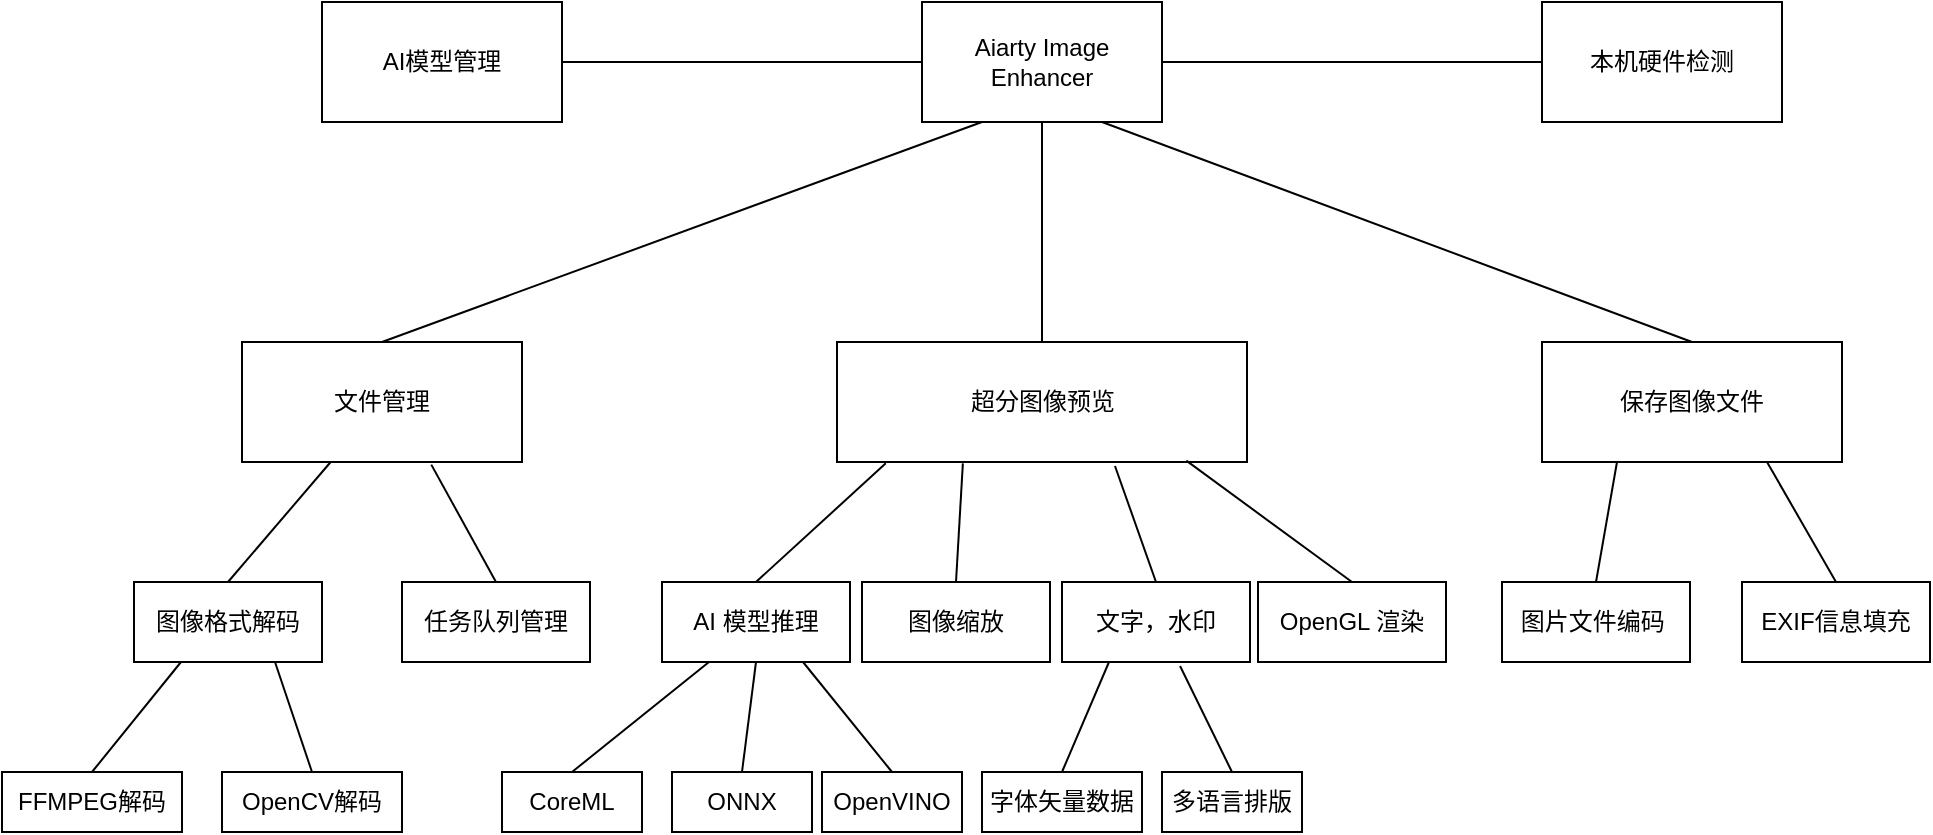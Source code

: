 <mxfile version="24.2.1" type="github">
  <diagram name="Page-1" id="Ds_ucU6s0tbR9N8dVZwT">
    <mxGraphModel dx="2431" dy="1011" grid="1" gridSize="10" guides="1" tooltips="1" connect="1" arrows="1" fold="1" page="1" pageScale="1" pageWidth="1169" pageHeight="827" math="0" shadow="0">
      <root>
        <mxCell id="0" />
        <mxCell id="1" parent="0" />
        <mxCell id="lF61hwMDJYCTeM6wJLnh-2" value="本机硬件检测" style="rounded=0;whiteSpace=wrap;html=1;" vertex="1" parent="1">
          <mxGeometry x="680" y="110" width="120" height="60" as="geometry" />
        </mxCell>
        <mxCell id="lF61hwMDJYCTeM6wJLnh-3" value="文件管理" style="rounded=0;whiteSpace=wrap;html=1;" vertex="1" parent="1">
          <mxGeometry x="30" y="280" width="140" height="60" as="geometry" />
        </mxCell>
        <mxCell id="lF61hwMDJYCTeM6wJLnh-7" value="AI 模型推理" style="rounded=0;whiteSpace=wrap;html=1;" vertex="1" parent="1">
          <mxGeometry x="240" y="400" width="94" height="40" as="geometry" />
        </mxCell>
        <mxCell id="lF61hwMDJYCTeM6wJLnh-9" value="图像缩放" style="rounded=0;whiteSpace=wrap;html=1;" vertex="1" parent="1">
          <mxGeometry x="340" y="400" width="94" height="40" as="geometry" />
        </mxCell>
        <mxCell id="lF61hwMDJYCTeM6wJLnh-10" value="多语言排版" style="rounded=0;whiteSpace=wrap;html=1;" vertex="1" parent="1">
          <mxGeometry x="490" y="495" width="70" height="30" as="geometry" />
        </mxCell>
        <mxCell id="lF61hwMDJYCTeM6wJLnh-12" value="Aiarty Image Enhancer" style="rounded=0;whiteSpace=wrap;html=1;" vertex="1" parent="1">
          <mxGeometry x="370" y="110" width="120" height="60" as="geometry" />
        </mxCell>
        <mxCell id="lF61hwMDJYCTeM6wJLnh-13" value="超分图像预览" style="rounded=0;whiteSpace=wrap;html=1;" vertex="1" parent="1">
          <mxGeometry x="327.5" y="280" width="205" height="60" as="geometry" />
        </mxCell>
        <mxCell id="lF61hwMDJYCTeM6wJLnh-14" value="保存图像文件" style="rounded=0;whiteSpace=wrap;html=1;" vertex="1" parent="1">
          <mxGeometry x="680" y="280" width="150" height="60" as="geometry" />
        </mxCell>
        <mxCell id="lF61hwMDJYCTeM6wJLnh-15" value="图像格式解码" style="rounded=0;whiteSpace=wrap;html=1;" vertex="1" parent="1">
          <mxGeometry x="-24" y="400" width="94" height="40" as="geometry" />
        </mxCell>
        <mxCell id="lF61hwMDJYCTeM6wJLnh-16" value="" style="endArrow=none;html=1;rounded=0;exitX=0.5;exitY=0;exitDx=0;exitDy=0;" edge="1" parent="1" source="lF61hwMDJYCTeM6wJLnh-15" target="lF61hwMDJYCTeM6wJLnh-3">
          <mxGeometry width="50" height="50" relative="1" as="geometry">
            <mxPoint x="150" y="410" as="sourcePoint" />
            <mxPoint x="210" y="340" as="targetPoint" />
          </mxGeometry>
        </mxCell>
        <mxCell id="lF61hwMDJYCTeM6wJLnh-17" value="" style="endArrow=none;html=1;rounded=0;entryX=0.676;entryY=1.022;entryDx=0;entryDy=0;entryPerimeter=0;exitX=0.5;exitY=0;exitDx=0;exitDy=0;" edge="1" parent="1" source="lF61hwMDJYCTeM6wJLnh-18" target="lF61hwMDJYCTeM6wJLnh-3">
          <mxGeometry width="50" height="50" relative="1" as="geometry">
            <mxPoint x="310" y="400" as="sourcePoint" />
            <mxPoint x="250" y="350" as="targetPoint" />
          </mxGeometry>
        </mxCell>
        <mxCell id="lF61hwMDJYCTeM6wJLnh-18" value="任务队列管理" style="rounded=0;whiteSpace=wrap;html=1;" vertex="1" parent="1">
          <mxGeometry x="110" y="400" width="94" height="40" as="geometry" />
        </mxCell>
        <mxCell id="lF61hwMDJYCTeM6wJLnh-19" value="字体矢量数据" style="rounded=0;whiteSpace=wrap;html=1;" vertex="1" parent="1">
          <mxGeometry x="400" y="495" width="80" height="30" as="geometry" />
        </mxCell>
        <mxCell id="lF61hwMDJYCTeM6wJLnh-21" value="" style="endArrow=none;html=1;rounded=0;exitX=0.5;exitY=0;exitDx=0;exitDy=0;entryX=0.25;entryY=1;entryDx=0;entryDy=0;" edge="1" parent="1" source="lF61hwMDJYCTeM6wJLnh-3" target="lF61hwMDJYCTeM6wJLnh-12">
          <mxGeometry width="50" height="50" relative="1" as="geometry">
            <mxPoint x="410" y="240" as="sourcePoint" />
            <mxPoint x="460" y="190" as="targetPoint" />
          </mxGeometry>
        </mxCell>
        <mxCell id="lF61hwMDJYCTeM6wJLnh-22" value="" style="endArrow=none;html=1;rounded=0;entryX=0.5;entryY=1;entryDx=0;entryDy=0;exitX=0.5;exitY=0;exitDx=0;exitDy=0;" edge="1" parent="1" source="lF61hwMDJYCTeM6wJLnh-13" target="lF61hwMDJYCTeM6wJLnh-12">
          <mxGeometry width="50" height="50" relative="1" as="geometry">
            <mxPoint x="540" y="240" as="sourcePoint" />
            <mxPoint x="590" y="190" as="targetPoint" />
          </mxGeometry>
        </mxCell>
        <mxCell id="lF61hwMDJYCTeM6wJLnh-23" value="" style="endArrow=none;html=1;rounded=0;entryX=0.75;entryY=1;entryDx=0;entryDy=0;exitX=0.5;exitY=0;exitDx=0;exitDy=0;" edge="1" parent="1" source="lF61hwMDJYCTeM6wJLnh-14" target="lF61hwMDJYCTeM6wJLnh-12">
          <mxGeometry width="50" height="50" relative="1" as="geometry">
            <mxPoint x="580" y="250" as="sourcePoint" />
            <mxPoint x="630" y="200" as="targetPoint" />
          </mxGeometry>
        </mxCell>
        <mxCell id="lF61hwMDJYCTeM6wJLnh-24" value="" style="endArrow=none;html=1;rounded=0;exitX=1;exitY=0.5;exitDx=0;exitDy=0;entryX=0;entryY=0.5;entryDx=0;entryDy=0;" edge="1" parent="1" source="lF61hwMDJYCTeM6wJLnh-12" target="lF61hwMDJYCTeM6wJLnh-2">
          <mxGeometry width="50" height="50" relative="1" as="geometry">
            <mxPoint x="510" y="90" as="sourcePoint" />
            <mxPoint x="560" y="40" as="targetPoint" />
          </mxGeometry>
        </mxCell>
        <mxCell id="lF61hwMDJYCTeM6wJLnh-25" value="" style="endArrow=none;html=1;rounded=0;entryX=0.119;entryY=1.011;entryDx=0;entryDy=0;exitX=0.5;exitY=0;exitDx=0;exitDy=0;entryPerimeter=0;" edge="1" parent="1" source="lF61hwMDJYCTeM6wJLnh-7" target="lF61hwMDJYCTeM6wJLnh-13">
          <mxGeometry width="50" height="50" relative="1" as="geometry">
            <mxPoint x="350" y="460" as="sourcePoint" />
            <mxPoint x="400" y="410" as="targetPoint" />
          </mxGeometry>
        </mxCell>
        <mxCell id="lF61hwMDJYCTeM6wJLnh-26" value="" style="endArrow=none;html=1;rounded=0;exitX=0.307;exitY=1.011;exitDx=0;exitDy=0;entryX=0.5;entryY=0;entryDx=0;entryDy=0;exitPerimeter=0;" edge="1" parent="1" source="lF61hwMDJYCTeM6wJLnh-13" target="lF61hwMDJYCTeM6wJLnh-9">
          <mxGeometry width="50" height="50" relative="1" as="geometry">
            <mxPoint x="510" y="390" as="sourcePoint" />
            <mxPoint x="560" y="340" as="targetPoint" />
          </mxGeometry>
        </mxCell>
        <mxCell id="lF61hwMDJYCTeM6wJLnh-27" value="文字，水印" style="rounded=0;whiteSpace=wrap;html=1;" vertex="1" parent="1">
          <mxGeometry x="440" y="400" width="94" height="40" as="geometry" />
        </mxCell>
        <mxCell id="lF61hwMDJYCTeM6wJLnh-28" value="" style="endArrow=none;html=1;rounded=0;exitX=0.678;exitY=1.033;exitDx=0;exitDy=0;entryX=0.5;entryY=0;entryDx=0;entryDy=0;exitPerimeter=0;" edge="1" parent="1" source="lF61hwMDJYCTeM6wJLnh-13" target="lF61hwMDJYCTeM6wJLnh-27">
          <mxGeometry width="50" height="50" relative="1" as="geometry">
            <mxPoint x="530" y="380" as="sourcePoint" />
            <mxPoint x="580" y="330" as="targetPoint" />
          </mxGeometry>
        </mxCell>
        <mxCell id="lF61hwMDJYCTeM6wJLnh-30" value="图片文件编码&amp;nbsp;" style="rounded=0;whiteSpace=wrap;html=1;" vertex="1" parent="1">
          <mxGeometry x="660" y="400" width="94" height="40" as="geometry" />
        </mxCell>
        <mxCell id="lF61hwMDJYCTeM6wJLnh-31" value="EXIF信息填充" style="rounded=0;whiteSpace=wrap;html=1;" vertex="1" parent="1">
          <mxGeometry x="780" y="400" width="94" height="40" as="geometry" />
        </mxCell>
        <mxCell id="lF61hwMDJYCTeM6wJLnh-32" value="OpenGL 渲染" style="rounded=0;whiteSpace=wrap;html=1;" vertex="1" parent="1">
          <mxGeometry x="538" y="400" width="94" height="40" as="geometry" />
        </mxCell>
        <mxCell id="lF61hwMDJYCTeM6wJLnh-33" value="" style="endArrow=none;html=1;rounded=0;exitX=0.5;exitY=0;exitDx=0;exitDy=0;entryX=0.852;entryY=0.989;entryDx=0;entryDy=0;entryPerimeter=0;" edge="1" parent="1" source="lF61hwMDJYCTeM6wJLnh-32" target="lF61hwMDJYCTeM6wJLnh-13">
          <mxGeometry width="50" height="50" relative="1" as="geometry">
            <mxPoint x="610" y="360" as="sourcePoint" />
            <mxPoint x="660" y="310" as="targetPoint" />
          </mxGeometry>
        </mxCell>
        <mxCell id="lF61hwMDJYCTeM6wJLnh-34" value="" style="endArrow=none;html=1;rounded=0;entryX=0.25;entryY=1;entryDx=0;entryDy=0;exitX=0.5;exitY=0;exitDx=0;exitDy=0;" edge="1" parent="1" source="lF61hwMDJYCTeM6wJLnh-30" target="lF61hwMDJYCTeM6wJLnh-14">
          <mxGeometry width="50" height="50" relative="1" as="geometry">
            <mxPoint x="790" y="490" as="sourcePoint" />
            <mxPoint x="770" y="490" as="targetPoint" />
          </mxGeometry>
        </mxCell>
        <mxCell id="lF61hwMDJYCTeM6wJLnh-35" value="" style="endArrow=none;html=1;rounded=0;exitX=0.75;exitY=1;exitDx=0;exitDy=0;entryX=0.5;entryY=0;entryDx=0;entryDy=0;" edge="1" parent="1" source="lF61hwMDJYCTeM6wJLnh-14" target="lF61hwMDJYCTeM6wJLnh-31">
          <mxGeometry width="50" height="50" relative="1" as="geometry">
            <mxPoint x="1040" y="320" as="sourcePoint" />
            <mxPoint x="1090" y="270" as="targetPoint" />
          </mxGeometry>
        </mxCell>
        <mxCell id="lF61hwMDJYCTeM6wJLnh-36" value="AI模型管理" style="rounded=0;whiteSpace=wrap;html=1;" vertex="1" parent="1">
          <mxGeometry x="70" y="110" width="120" height="60" as="geometry" />
        </mxCell>
        <mxCell id="lF61hwMDJYCTeM6wJLnh-37" value="" style="endArrow=none;html=1;rounded=0;exitX=1;exitY=0.5;exitDx=0;exitDy=0;entryX=0;entryY=0.5;entryDx=0;entryDy=0;" edge="1" parent="1" source="lF61hwMDJYCTeM6wJLnh-36" target="lF61hwMDJYCTeM6wJLnh-12">
          <mxGeometry width="50" height="50" relative="1" as="geometry">
            <mxPoint x="250" y="140" as="sourcePoint" />
            <mxPoint x="300" y="90" as="targetPoint" />
          </mxGeometry>
        </mxCell>
        <mxCell id="lF61hwMDJYCTeM6wJLnh-38" value="CoreML" style="rounded=0;whiteSpace=wrap;html=1;" vertex="1" parent="1">
          <mxGeometry x="160" y="495" width="70" height="30" as="geometry" />
        </mxCell>
        <mxCell id="lF61hwMDJYCTeM6wJLnh-39" value="ONNX" style="rounded=0;whiteSpace=wrap;html=1;" vertex="1" parent="1">
          <mxGeometry x="245" y="495" width="70" height="30" as="geometry" />
        </mxCell>
        <mxCell id="lF61hwMDJYCTeM6wJLnh-40" value="OpenVINO" style="rounded=0;whiteSpace=wrap;html=1;" vertex="1" parent="1">
          <mxGeometry x="320" y="495" width="70" height="30" as="geometry" />
        </mxCell>
        <mxCell id="lF61hwMDJYCTeM6wJLnh-41" value="" style="endArrow=none;html=1;rounded=0;exitX=0.5;exitY=0;exitDx=0;exitDy=0;entryX=0.25;entryY=1;entryDx=0;entryDy=0;" edge="1" parent="1" source="lF61hwMDJYCTeM6wJLnh-38" target="lF61hwMDJYCTeM6wJLnh-7">
          <mxGeometry width="50" height="50" relative="1" as="geometry">
            <mxPoint x="200" y="520" as="sourcePoint" />
            <mxPoint x="260" y="470" as="targetPoint" />
          </mxGeometry>
        </mxCell>
        <mxCell id="lF61hwMDJYCTeM6wJLnh-42" value="" style="endArrow=none;html=1;rounded=0;entryX=0.5;entryY=1;entryDx=0;entryDy=0;exitX=0.5;exitY=0;exitDx=0;exitDy=0;" edge="1" parent="1" source="lF61hwMDJYCTeM6wJLnh-39" target="lF61hwMDJYCTeM6wJLnh-7">
          <mxGeometry width="50" height="50" relative="1" as="geometry">
            <mxPoint x="260" y="510" as="sourcePoint" />
            <mxPoint x="310" y="460" as="targetPoint" />
          </mxGeometry>
        </mxCell>
        <mxCell id="lF61hwMDJYCTeM6wJLnh-43" value="" style="endArrow=none;html=1;rounded=0;entryX=0.75;entryY=1;entryDx=0;entryDy=0;exitX=0.5;exitY=0;exitDx=0;exitDy=0;" edge="1" parent="1" source="lF61hwMDJYCTeM6wJLnh-40" target="lF61hwMDJYCTeM6wJLnh-7">
          <mxGeometry width="50" height="50" relative="1" as="geometry">
            <mxPoint x="370" y="510" as="sourcePoint" />
            <mxPoint x="420" y="460" as="targetPoint" />
          </mxGeometry>
        </mxCell>
        <mxCell id="lF61hwMDJYCTeM6wJLnh-45" value="FFMPEG解码" style="rounded=0;whiteSpace=wrap;html=1;" vertex="1" parent="1">
          <mxGeometry x="-90" y="495" width="90" height="30" as="geometry" />
        </mxCell>
        <mxCell id="lF61hwMDJYCTeM6wJLnh-46" value="OpenCV解码" style="rounded=0;whiteSpace=wrap;html=1;" vertex="1" parent="1">
          <mxGeometry x="20" y="495" width="90" height="30" as="geometry" />
        </mxCell>
        <mxCell id="lF61hwMDJYCTeM6wJLnh-47" value="" style="endArrow=none;html=1;rounded=0;entryX=0.25;entryY=1;entryDx=0;entryDy=0;exitX=0.5;exitY=0;exitDx=0;exitDy=0;" edge="1" parent="1" source="lF61hwMDJYCTeM6wJLnh-45" target="lF61hwMDJYCTeM6wJLnh-15">
          <mxGeometry width="50" height="50" relative="1" as="geometry">
            <mxPoint x="-80" y="490" as="sourcePoint" />
            <mxPoint x="-70" y="430" as="targetPoint" />
          </mxGeometry>
        </mxCell>
        <mxCell id="lF61hwMDJYCTeM6wJLnh-49" value="" style="endArrow=none;html=1;rounded=0;entryX=0.75;entryY=1;entryDx=0;entryDy=0;exitX=0.5;exitY=0;exitDx=0;exitDy=0;" edge="1" parent="1" source="lF61hwMDJYCTeM6wJLnh-46" target="lF61hwMDJYCTeM6wJLnh-15">
          <mxGeometry width="50" height="50" relative="1" as="geometry">
            <mxPoint x="40" y="660" as="sourcePoint" />
            <mxPoint x="90" y="610" as="targetPoint" />
          </mxGeometry>
        </mxCell>
        <mxCell id="lF61hwMDJYCTeM6wJLnh-50" value="" style="endArrow=none;html=1;rounded=0;entryX=0.25;entryY=1;entryDx=0;entryDy=0;exitX=0.5;exitY=0;exitDx=0;exitDy=0;" edge="1" parent="1" source="lF61hwMDJYCTeM6wJLnh-19" target="lF61hwMDJYCTeM6wJLnh-27">
          <mxGeometry width="50" height="50" relative="1" as="geometry">
            <mxPoint x="440" y="500" as="sourcePoint" />
            <mxPoint x="490" y="450" as="targetPoint" />
          </mxGeometry>
        </mxCell>
        <mxCell id="lF61hwMDJYCTeM6wJLnh-51" value="" style="endArrow=none;html=1;rounded=0;entryX=0.628;entryY=1.05;entryDx=0;entryDy=0;entryPerimeter=0;exitX=0.5;exitY=0;exitDx=0;exitDy=0;" edge="1" parent="1" source="lF61hwMDJYCTeM6wJLnh-10" target="lF61hwMDJYCTeM6wJLnh-27">
          <mxGeometry width="50" height="50" relative="1" as="geometry">
            <mxPoint x="670" y="620" as="sourcePoint" />
            <mxPoint x="720" y="570" as="targetPoint" />
          </mxGeometry>
        </mxCell>
      </root>
    </mxGraphModel>
  </diagram>
</mxfile>
